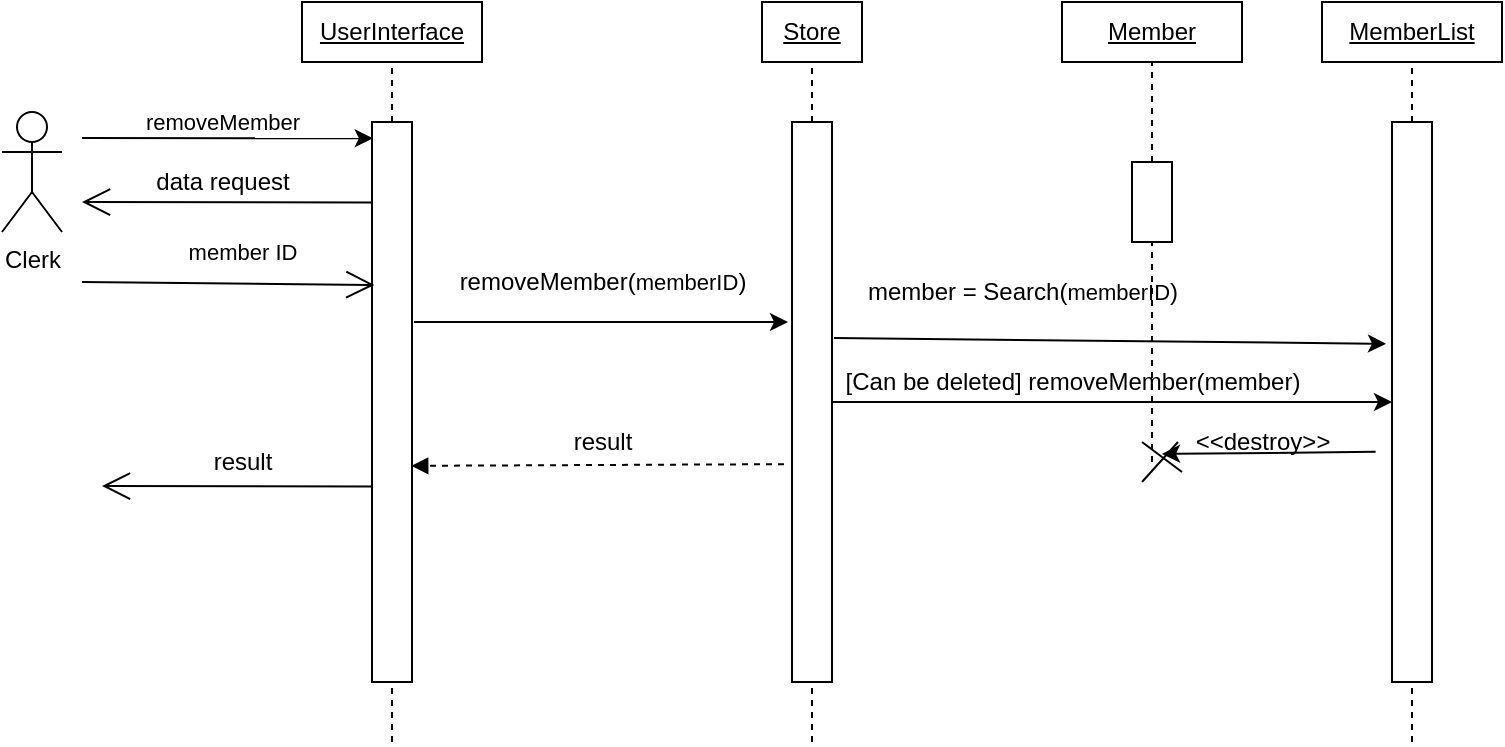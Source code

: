 <mxfile version="14.5.1" type="device" pages="6"><diagram name="Copy of Page-3" id="aA_DCvXNsXgBHZ-bhYI3"><mxGraphModel dx="1264" dy="592" grid="1" gridSize="10" guides="1" tooltips="1" connect="1" arrows="1" fold="1" page="1" pageScale="1" pageWidth="850" pageHeight="1100" math="0" shadow="0"><root><mxCell id="ix4frN84CRzHFxNwd3mQ-0"/><mxCell id="ix4frN84CRzHFxNwd3mQ-1" parent="ix4frN84CRzHFxNwd3mQ-0"/><mxCell id="ix4frN84CRzHFxNwd3mQ-2" value="&lt;u&gt;UserInterface&lt;/u&gt;" style="rounded=0;whiteSpace=wrap;html=1;" parent="ix4frN84CRzHFxNwd3mQ-1" vertex="1"><mxGeometry x="260" y="160" width="90" height="30" as="geometry"/></mxCell><mxCell id="ix4frN84CRzHFxNwd3mQ-3" value="&lt;u&gt;Store&lt;/u&gt;" style="rounded=0;whiteSpace=wrap;html=1;" parent="ix4frN84CRzHFxNwd3mQ-1" vertex="1"><mxGeometry x="490" y="160" width="50" height="30" as="geometry"/></mxCell><mxCell id="ix4frN84CRzHFxNwd3mQ-4" value="&lt;u&gt;MemberList&lt;/u&gt;" style="rounded=0;whiteSpace=wrap;html=1;" parent="ix4frN84CRzHFxNwd3mQ-1" vertex="1"><mxGeometry x="770" y="160" width="90" height="30" as="geometry"/></mxCell><mxCell id="ix4frN84CRzHFxNwd3mQ-6" value="" style="rounded=0;whiteSpace=wrap;html=1;" parent="ix4frN84CRzHFxNwd3mQ-1" vertex="1"><mxGeometry x="295" y="220" width="20" height="280" as="geometry"/></mxCell><mxCell id="ix4frN84CRzHFxNwd3mQ-7" value="" style="endArrow=none;dashed=1;html=1;entryX=0.5;entryY=1;entryDx=0;entryDy=0;exitX=0.5;exitY=0;exitDx=0;exitDy=0;" parent="ix4frN84CRzHFxNwd3mQ-1" source="ix4frN84CRzHFxNwd3mQ-6" target="ix4frN84CRzHFxNwd3mQ-2" edge="1"><mxGeometry width="50" height="50" relative="1" as="geometry"><mxPoint x="340" y="420" as="sourcePoint"/><mxPoint x="390" y="370" as="targetPoint"/></mxGeometry></mxCell><mxCell id="ix4frN84CRzHFxNwd3mQ-8" value="" style="endArrow=none;dashed=1;html=1;entryX=0.5;entryY=1;entryDx=0;entryDy=0;" parent="ix4frN84CRzHFxNwd3mQ-1" target="ix4frN84CRzHFxNwd3mQ-6" edge="1"><mxGeometry width="50" height="50" relative="1" as="geometry"><mxPoint x="305" y="530" as="sourcePoint"/><mxPoint x="390" y="370" as="targetPoint"/></mxGeometry></mxCell><mxCell id="ix4frN84CRzHFxNwd3mQ-9" value="Clerk" style="shape=umlActor;verticalLabelPosition=bottom;verticalAlign=top;html=1;outlineConnect=0;" parent="ix4frN84CRzHFxNwd3mQ-1" vertex="1"><mxGeometry x="110" y="215" width="30" height="60" as="geometry"/></mxCell><mxCell id="ix4frN84CRzHFxNwd3mQ-10" value="&lt;span style=&quot;font-size: 11px ; background-color: rgb(255 , 255 , 255)&quot;&gt;member ID&lt;/span&gt;" style="text;html=1;align=center;verticalAlign=middle;resizable=0;points=[];autosize=1;" parent="ix4frN84CRzHFxNwd3mQ-1" vertex="1"><mxGeometry x="195" y="275" width="70" height="20" as="geometry"/></mxCell><mxCell id="ix4frN84CRzHFxNwd3mQ-11" value="" style="endArrow=open;endFill=1;endSize=12;html=1;entryX=0.06;entryY=0.291;entryDx=0;entryDy=0;entryPerimeter=0;" parent="ix4frN84CRzHFxNwd3mQ-1" target="ix4frN84CRzHFxNwd3mQ-6" edge="1"><mxGeometry width="160" relative="1" as="geometry"><mxPoint x="150" y="300" as="sourcePoint"/><mxPoint x="230" y="270" as="targetPoint"/></mxGeometry></mxCell><mxCell id="ix4frN84CRzHFxNwd3mQ-12" value="" style="rounded=0;whiteSpace=wrap;html=1;" parent="ix4frN84CRzHFxNwd3mQ-1" vertex="1"><mxGeometry x="505" y="220" width="20" height="280" as="geometry"/></mxCell><mxCell id="ix4frN84CRzHFxNwd3mQ-13" value="" style="endArrow=none;dashed=1;html=1;entryX=0.5;entryY=1;entryDx=0;entryDy=0;exitX=0.5;exitY=0;exitDx=0;exitDy=0;" parent="ix4frN84CRzHFxNwd3mQ-1" source="ix4frN84CRzHFxNwd3mQ-12" edge="1"><mxGeometry width="50" height="50" relative="1" as="geometry"><mxPoint x="550" y="420" as="sourcePoint"/><mxPoint x="515" y="190" as="targetPoint"/></mxGeometry></mxCell><mxCell id="ix4frN84CRzHFxNwd3mQ-14" value="" style="endArrow=none;dashed=1;html=1;entryX=0.5;entryY=1;entryDx=0;entryDy=0;" parent="ix4frN84CRzHFxNwd3mQ-1" target="ix4frN84CRzHFxNwd3mQ-12" edge="1"><mxGeometry width="50" height="50" relative="1" as="geometry"><mxPoint x="515" y="530" as="sourcePoint"/><mxPoint x="600" y="370" as="targetPoint"/></mxGeometry></mxCell><mxCell id="ix4frN84CRzHFxNwd3mQ-15" value="" style="endArrow=classic;html=1;" parent="ix4frN84CRzHFxNwd3mQ-1" edge="1"><mxGeometry width="50" height="50" relative="1" as="geometry"><mxPoint x="316" y="320" as="sourcePoint"/><mxPoint x="503" y="320" as="targetPoint"/></mxGeometry></mxCell><mxCell id="ix4frN84CRzHFxNwd3mQ-16" value="removeMember(&lt;span style=&quot;font-size: 11px ; background-color: rgb(255 , 255 , 255)&quot;&gt;memberID&lt;/span&gt;)" style="text;html=1;align=center;verticalAlign=middle;resizable=0;points=[];autosize=1;" parent="ix4frN84CRzHFxNwd3mQ-1" vertex="1"><mxGeometry x="330" y="290" width="160" height="20" as="geometry"/></mxCell><mxCell id="ix4frN84CRzHFxNwd3mQ-17" value="" style="rounded=0;whiteSpace=wrap;html=1;" parent="ix4frN84CRzHFxNwd3mQ-1" vertex="1"><mxGeometry x="805" y="220" width="20" height="280" as="geometry"/></mxCell><mxCell id="ix4frN84CRzHFxNwd3mQ-18" value="" style="endArrow=none;dashed=1;html=1;entryX=0.5;entryY=1;entryDx=0;entryDy=0;exitX=0.5;exitY=0;exitDx=0;exitDy=0;" parent="ix4frN84CRzHFxNwd3mQ-1" source="ix4frN84CRzHFxNwd3mQ-17" edge="1"><mxGeometry width="50" height="50" relative="1" as="geometry"><mxPoint x="850" y="420" as="sourcePoint"/><mxPoint x="815" y="190" as="targetPoint"/></mxGeometry></mxCell><mxCell id="ix4frN84CRzHFxNwd3mQ-19" value="" style="endArrow=none;dashed=1;html=1;entryX=0.5;entryY=1;entryDx=0;entryDy=0;" parent="ix4frN84CRzHFxNwd3mQ-1" target="ix4frN84CRzHFxNwd3mQ-17" edge="1"><mxGeometry width="50" height="50" relative="1" as="geometry"><mxPoint x="815" y="530" as="sourcePoint"/><mxPoint x="900" y="370" as="targetPoint"/></mxGeometry></mxCell><mxCell id="ix4frN84CRzHFxNwd3mQ-23" value="" style="endArrow=classic;html=1;entryX=-0.15;entryY=0.396;entryDx=0;entryDy=0;entryPerimeter=0;" parent="ix4frN84CRzHFxNwd3mQ-1" target="ix4frN84CRzHFxNwd3mQ-17" edge="1"><mxGeometry width="50" height="50" relative="1" as="geometry"><mxPoint x="526" y="328" as="sourcePoint"/><mxPoint x="720" y="328" as="targetPoint"/><Array as="points"/></mxGeometry></mxCell><mxCell id="ix4frN84CRzHFxNwd3mQ-24" value="member = Search(&lt;span style=&quot;font-size: 11px ; background-color: rgb(255 , 255 , 255)&quot;&gt;memberID&lt;/span&gt;)" style="text;html=1;align=center;verticalAlign=middle;resizable=0;points=[];autosize=1;" parent="ix4frN84CRzHFxNwd3mQ-1" vertex="1"><mxGeometry x="535" y="295" width="170" height="20" as="geometry"/></mxCell><mxCell id="ix4frN84CRzHFxNwd3mQ-26" value="[Can be deleted] removeMember(member)" style="text;html=1;align=center;verticalAlign=middle;resizable=0;points=[];autosize=1;" parent="ix4frN84CRzHFxNwd3mQ-1" vertex="1"><mxGeometry x="525" y="340" width="240" height="20" as="geometry"/></mxCell><mxCell id="ix4frN84CRzHFxNwd3mQ-29" value="" style="html=1;verticalAlign=bottom;labelBackgroundColor=none;endArrow=block;endFill=1;dashed=1;exitX=-0.2;exitY=0.611;exitDx=0;exitDy=0;exitPerimeter=0;entryX=0.98;entryY=0.614;entryDx=0;entryDy=0;entryPerimeter=0;" parent="ix4frN84CRzHFxNwd3mQ-1" source="ix4frN84CRzHFxNwd3mQ-12" target="ix4frN84CRzHFxNwd3mQ-6" edge="1"><mxGeometry width="160" relative="1" as="geometry"><mxPoint x="310" y="330" as="sourcePoint"/><mxPoint x="470" y="330" as="targetPoint"/></mxGeometry></mxCell><mxCell id="ix4frN84CRzHFxNwd3mQ-30" value="result" style="text;html=1;align=center;verticalAlign=middle;resizable=0;points=[];autosize=1;" parent="ix4frN84CRzHFxNwd3mQ-1" vertex="1"><mxGeometry x="385" y="370" width="50" height="20" as="geometry"/></mxCell><mxCell id="ix4frN84CRzHFxNwd3mQ-31" value="" style="endArrow=open;endFill=1;endSize=12;html=1;exitX=-0.02;exitY=0.651;exitDx=0;exitDy=0;exitPerimeter=0;" parent="ix4frN84CRzHFxNwd3mQ-1" source="ix4frN84CRzHFxNwd3mQ-6" edge="1"><mxGeometry width="160" relative="1" as="geometry"><mxPoint x="160" y="310" as="sourcePoint"/><mxPoint x="160" y="402" as="targetPoint"/></mxGeometry></mxCell><mxCell id="ix4frN84CRzHFxNwd3mQ-32" value="result" style="text;html=1;align=center;verticalAlign=middle;resizable=0;points=[];autosize=1;" parent="ix4frN84CRzHFxNwd3mQ-1" vertex="1"><mxGeometry x="205" y="380" width="50" height="20" as="geometry"/></mxCell><mxCell id="ix4frN84CRzHFxNwd3mQ-33" value="" style="endArrow=open;endFill=1;endSize=12;html=1;exitX=-0.02;exitY=0.651;exitDx=0;exitDy=0;exitPerimeter=0;" parent="ix4frN84CRzHFxNwd3mQ-1" edge="1"><mxGeometry width="160" relative="1" as="geometry"><mxPoint x="295" y="260.28" as="sourcePoint"/><mxPoint x="150" y="260" as="targetPoint"/></mxGeometry></mxCell><mxCell id="ix4frN84CRzHFxNwd3mQ-34" value="data request" style="text;html=1;align=center;verticalAlign=middle;resizable=0;points=[];autosize=1;" parent="ix4frN84CRzHFxNwd3mQ-1" vertex="1"><mxGeometry x="180" y="240" width="80" height="20" as="geometry"/></mxCell><mxCell id="ix4frN84CRzHFxNwd3mQ-35" value="" style="endArrow=classic;html=1;entryX=0.02;entryY=0.029;entryDx=0;entryDy=0;entryPerimeter=0;" parent="ix4frN84CRzHFxNwd3mQ-1" target="ix4frN84CRzHFxNwd3mQ-6" edge="1"><mxGeometry width="50" height="50" relative="1" as="geometry"><mxPoint x="150" y="228" as="sourcePoint"/><mxPoint x="350" y="310" as="targetPoint"/></mxGeometry></mxCell><mxCell id="ix4frN84CRzHFxNwd3mQ-36" value="&lt;span style=&quot;font-size: 11px ; background-color: rgb(255 , 255 , 255)&quot;&gt;removeMember&lt;/span&gt;" style="text;html=1;align=center;verticalAlign=middle;resizable=0;points=[];autosize=1;" parent="ix4frN84CRzHFxNwd3mQ-1" vertex="1"><mxGeometry x="175" y="210" width="90" height="20" as="geometry"/></mxCell><mxCell id="w4pXNEsmcCfb1K1mXALp-0" value="" style="endArrow=classic;html=1;exitX=1;exitY=0.5;exitDx=0;exitDy=0;entryX=0;entryY=0.5;entryDx=0;entryDy=0;" parent="ix4frN84CRzHFxNwd3mQ-1" source="ix4frN84CRzHFxNwd3mQ-12" target="ix4frN84CRzHFxNwd3mQ-17" edge="1"><mxGeometry width="50" height="50" relative="1" as="geometry"><mxPoint x="800" y="410" as="sourcePoint"/><mxPoint x="790" y="350" as="targetPoint"/></mxGeometry></mxCell><mxCell id="Yy5fP21WdTCei6a4pK7Q-0" value="" style="endArrow=classic;html=1;exitX=-0.41;exitY=0.589;exitDx=0;exitDy=0;exitPerimeter=0;" parent="ix4frN84CRzHFxNwd3mQ-1" source="ix4frN84CRzHFxNwd3mQ-17" edge="1"><mxGeometry width="50" height="50" relative="1" as="geometry"><mxPoint x="500" y="310" as="sourcePoint"/><mxPoint x="690" y="386" as="targetPoint"/></mxGeometry></mxCell><mxCell id="Yy5fP21WdTCei6a4pK7Q-2" value="&amp;lt;&amp;lt;destroy&amp;gt;&amp;gt;" style="text;html=1;align=center;verticalAlign=middle;resizable=0;points=[];autosize=1;" parent="ix4frN84CRzHFxNwd3mQ-1" vertex="1"><mxGeometry x="700" y="370" width="80" height="20" as="geometry"/></mxCell><mxCell id="svJ76Hn2b2GYFUvcuxtu-0" value="" style="endArrow=none;html=1;" parent="ix4frN84CRzHFxNwd3mQ-1" edge="1"><mxGeometry width="50" height="50" relative="1" as="geometry"><mxPoint x="680" y="380" as="sourcePoint"/><mxPoint x="700" y="395" as="targetPoint"/></mxGeometry></mxCell><mxCell id="svJ76Hn2b2GYFUvcuxtu-1" value="" style="endArrow=none;html=1;" parent="ix4frN84CRzHFxNwd3mQ-1" edge="1"><mxGeometry width="50" height="50" relative="1" as="geometry"><mxPoint x="698" y="380" as="sourcePoint"/><mxPoint x="680" y="400" as="targetPoint"/></mxGeometry></mxCell><mxCell id="MWTbk6iDQ6qSGi11Ec3u-0" value="&lt;u&gt;Member&lt;/u&gt;" style="rounded=0;whiteSpace=wrap;html=1;" parent="ix4frN84CRzHFxNwd3mQ-1" vertex="1"><mxGeometry x="640" y="160" width="90" height="30" as="geometry"/></mxCell><mxCell id="MWTbk6iDQ6qSGi11Ec3u-1" value="" style="rounded=0;whiteSpace=wrap;html=1;" parent="ix4frN84CRzHFxNwd3mQ-1" vertex="1"><mxGeometry x="675" y="240" width="20" height="40" as="geometry"/></mxCell><mxCell id="MWTbk6iDQ6qSGi11Ec3u-2" value="" style="endArrow=none;dashed=1;html=1;entryX=0.5;entryY=1;entryDx=0;entryDy=0;exitX=0.5;exitY=0;exitDx=0;exitDy=0;" parent="ix4frN84CRzHFxNwd3mQ-1" source="MWTbk6iDQ6qSGi11Ec3u-1" target="MWTbk6iDQ6qSGi11Ec3u-0" edge="1"><mxGeometry width="50" height="50" relative="1" as="geometry"><mxPoint x="720" y="280" as="sourcePoint"/><mxPoint x="685" y="50" as="targetPoint"/></mxGeometry></mxCell><mxCell id="MWTbk6iDQ6qSGi11Ec3u-3" value="" style="endArrow=none;dashed=1;html=1;entryX=0.5;entryY=1;entryDx=0;entryDy=0;" parent="ix4frN84CRzHFxNwd3mQ-1" target="MWTbk6iDQ6qSGi11Ec3u-1" edge="1"><mxGeometry width="50" height="50" relative="1" as="geometry"><mxPoint x="685" y="390" as="sourcePoint"/><mxPoint x="770" y="230" as="targetPoint"/></mxGeometry></mxCell></root></mxGraphModel></diagram><diagram id="LkOHQf-qfrW9J13c2Mia" name="Page-2"><mxGraphModel dx="1038" dy="547" grid="1" gridSize="10" guides="1" tooltips="1" connect="1" arrows="1" fold="1" page="1" pageScale="1" pageWidth="850" pageHeight="1100" math="0" shadow="0"><root><mxCell id="FyRftA_I0BhHYLeRCVJE-0"/><mxCell id="FyRftA_I0BhHYLeRCVJE-1" parent="FyRftA_I0BhHYLeRCVJE-0"/><mxCell id="FyRftA_I0BhHYLeRCVJE-2" value="&lt;u&gt;UserInterface&lt;/u&gt;" style="rounded=0;whiteSpace=wrap;html=1;" vertex="1" parent="FyRftA_I0BhHYLeRCVJE-1"><mxGeometry x="270" y="220" width="90" height="30" as="geometry"/></mxCell><mxCell id="FyRftA_I0BhHYLeRCVJE-3" value="&lt;u&gt;Store&lt;/u&gt;" style="rounded=0;whiteSpace=wrap;html=1;" vertex="1" parent="FyRftA_I0BhHYLeRCVJE-1"><mxGeometry x="500" y="220" width="50" height="30" as="geometry"/></mxCell><mxCell id="FyRftA_I0BhHYLeRCVJE-4" value="&lt;u&gt;PendingOrders&lt;/u&gt;" style="rounded=0;whiteSpace=wrap;html=1;" vertex="1" parent="FyRftA_I0BhHYLeRCVJE-1"><mxGeometry x="840" y="220" width="90" height="30" as="geometry"/></mxCell><mxCell id="FyRftA_I0BhHYLeRCVJE-5" value="" style="rounded=0;whiteSpace=wrap;html=1;" vertex="1" parent="FyRftA_I0BhHYLeRCVJE-1"><mxGeometry x="305" y="280" width="20" height="280" as="geometry"/></mxCell><mxCell id="FyRftA_I0BhHYLeRCVJE-6" value="" style="endArrow=none;dashed=1;html=1;entryX=0.5;entryY=1;entryDx=0;entryDy=0;exitX=0.5;exitY=0;exitDx=0;exitDy=0;" edge="1" parent="FyRftA_I0BhHYLeRCVJE-1" source="FyRftA_I0BhHYLeRCVJE-5" target="FyRftA_I0BhHYLeRCVJE-2"><mxGeometry width="50" height="50" relative="1" as="geometry"><mxPoint x="350" y="480" as="sourcePoint"/><mxPoint x="400" y="430" as="targetPoint"/></mxGeometry></mxCell><mxCell id="FyRftA_I0BhHYLeRCVJE-7" value="" style="endArrow=none;dashed=1;html=1;entryX=0.5;entryY=1;entryDx=0;entryDy=0;" edge="1" parent="FyRftA_I0BhHYLeRCVJE-1" target="FyRftA_I0BhHYLeRCVJE-5"><mxGeometry width="50" height="50" relative="1" as="geometry"><mxPoint x="315" y="590" as="sourcePoint"/><mxPoint x="400" y="430" as="targetPoint"/></mxGeometry></mxCell><mxCell id="FyRftA_I0BhHYLeRCVJE-8" value="Clerk" style="shape=umlActor;verticalLabelPosition=bottom;verticalAlign=top;html=1;outlineConnect=0;" vertex="1" parent="FyRftA_I0BhHYLeRCVJE-1"><mxGeometry x="130" y="360" width="30" height="60" as="geometry"/></mxCell><mxCell id="FyRftA_I0BhHYLeRCVJE-9" value="&lt;span style=&quot;font-size: 11px ; background-color: rgb(255 , 255 , 255)&quot;&gt;orderID&lt;/span&gt;" style="text;html=1;align=center;verticalAlign=middle;resizable=0;points=[];autosize=1;" vertex="1" parent="FyRftA_I0BhHYLeRCVJE-1"><mxGeometry x="198.8" y="330" width="50" height="20" as="geometry"/></mxCell><mxCell id="FyRftA_I0BhHYLeRCVJE-10" value="" style="endArrow=open;endFill=1;endSize=12;html=1;entryX=0.06;entryY=0.291;entryDx=0;entryDy=0;entryPerimeter=0;" edge="1" parent="FyRftA_I0BhHYLeRCVJE-1"><mxGeometry width="160" relative="1" as="geometry"><mxPoint x="158.8" y="345" as="sourcePoint"/><mxPoint x="305.0" y="346.48" as="targetPoint"/></mxGeometry></mxCell><mxCell id="FyRftA_I0BhHYLeRCVJE-11" value="" style="rounded=0;whiteSpace=wrap;html=1;" vertex="1" parent="FyRftA_I0BhHYLeRCVJE-1"><mxGeometry x="515" y="280" width="20" height="280" as="geometry"/></mxCell><mxCell id="FyRftA_I0BhHYLeRCVJE-12" value="" style="endArrow=none;dashed=1;html=1;entryX=0.5;entryY=1;entryDx=0;entryDy=0;exitX=0.5;exitY=0;exitDx=0;exitDy=0;" edge="1" parent="FyRftA_I0BhHYLeRCVJE-1" source="FyRftA_I0BhHYLeRCVJE-11"><mxGeometry width="50" height="50" relative="1" as="geometry"><mxPoint x="560" y="480" as="sourcePoint"/><mxPoint x="525" y="250" as="targetPoint"/></mxGeometry></mxCell><mxCell id="FyRftA_I0BhHYLeRCVJE-13" value="" style="endArrow=none;dashed=1;html=1;entryX=0.5;entryY=1;entryDx=0;entryDy=0;" edge="1" parent="FyRftA_I0BhHYLeRCVJE-1" target="FyRftA_I0BhHYLeRCVJE-11"><mxGeometry width="50" height="50" relative="1" as="geometry"><mxPoint x="525" y="590" as="sourcePoint"/><mxPoint x="610" y="430" as="targetPoint"/></mxGeometry></mxCell><mxCell id="FyRftA_I0BhHYLeRCVJE-14" value="" style="endArrow=classic;html=1;" edge="1" parent="FyRftA_I0BhHYLeRCVJE-1"><mxGeometry width="50" height="50" relative="1" as="geometry"><mxPoint x="325" y="360" as="sourcePoint"/><mxPoint x="512" y="360" as="targetPoint"/></mxGeometry></mxCell><mxCell id="FyRftA_I0BhHYLeRCVJE-15" value="searchPendingOrder(orderID)&lt;span style=&quot;font-size: 11px ; background-color: rgb(255 , 255 , 255)&quot;&gt;&lt;br&gt;&lt;/span&gt;" style="text;html=1;align=center;verticalAlign=middle;resizable=0;points=[];autosize=1;" vertex="1" parent="FyRftA_I0BhHYLeRCVJE-1"><mxGeometry x="334" y="335" width="170" height="20" as="geometry"/></mxCell><mxCell id="FyRftA_I0BhHYLeRCVJE-16" value="" style="rounded=0;whiteSpace=wrap;html=1;" vertex="1" parent="FyRftA_I0BhHYLeRCVJE-1"><mxGeometry x="875" y="280" width="20" height="280" as="geometry"/></mxCell><mxCell id="FyRftA_I0BhHYLeRCVJE-17" value="" style="endArrow=none;dashed=1;html=1;entryX=0.5;entryY=1;entryDx=0;entryDy=0;exitX=0.5;exitY=0;exitDx=0;exitDy=0;" edge="1" parent="FyRftA_I0BhHYLeRCVJE-1" source="FyRftA_I0BhHYLeRCVJE-16"><mxGeometry width="50" height="50" relative="1" as="geometry"><mxPoint x="920" y="480" as="sourcePoint"/><mxPoint x="885" y="250" as="targetPoint"/></mxGeometry></mxCell><mxCell id="FyRftA_I0BhHYLeRCVJE-18" value="" style="endArrow=none;dashed=1;html=1;entryX=0.5;entryY=1;entryDx=0;entryDy=0;" edge="1" parent="FyRftA_I0BhHYLeRCVJE-1" target="FyRftA_I0BhHYLeRCVJE-16"><mxGeometry width="50" height="50" relative="1" as="geometry"><mxPoint x="885" y="590" as="sourcePoint"/><mxPoint x="970" y="430" as="targetPoint"/></mxGeometry></mxCell><mxCell id="FyRftA_I0BhHYLeRCVJE-19" value="" style="html=1;verticalAlign=bottom;labelBackgroundColor=none;endArrow=block;endFill=1;dashed=1;exitX=-0.2;exitY=0.611;exitDx=0;exitDy=0;exitPerimeter=0;entryX=0.98;entryY=0.614;entryDx=0;entryDy=0;entryPerimeter=0;" edge="1" parent="FyRftA_I0BhHYLeRCVJE-1"><mxGeometry width="160" relative="1" as="geometry"><mxPoint x="515" y="471.08" as="sourcePoint"/><mxPoint x="328.6" y="471.92" as="targetPoint"/></mxGeometry></mxCell><mxCell id="FyRftA_I0BhHYLeRCVJE-20" value="result" style="text;html=1;align=center;verticalAlign=middle;resizable=0;points=[];autosize=1;" vertex="1" parent="FyRftA_I0BhHYLeRCVJE-1"><mxGeometry x="399" y="450" width="50" height="20" as="geometry"/></mxCell><mxCell id="FyRftA_I0BhHYLeRCVJE-21" value="" style="endArrow=open;endFill=1;endSize=12;html=1;exitX=-0.02;exitY=0.651;exitDx=0;exitDy=0;exitPerimeter=0;" edge="1" parent="FyRftA_I0BhHYLeRCVJE-1"><mxGeometry width="160" relative="1" as="geometry"><mxPoint x="308.6" y="482.28" as="sourcePoint"/><mxPoint x="174" y="482" as="targetPoint"/></mxGeometry></mxCell><mxCell id="FyRftA_I0BhHYLeRCVJE-22" value="result" style="text;html=1;align=center;verticalAlign=middle;resizable=0;points=[];autosize=1;" vertex="1" parent="FyRftA_I0BhHYLeRCVJE-1"><mxGeometry x="219" y="460" width="50" height="20" as="geometry"/></mxCell><mxCell id="FyRftA_I0BhHYLeRCVJE-23" value="" style="endArrow=open;endFill=1;endSize=12;html=1;exitX=-0.02;exitY=0.651;exitDx=0;exitDy=0;exitPerimeter=0;" edge="1" parent="FyRftA_I0BhHYLeRCVJE-1"><mxGeometry width="160" relative="1" as="geometry"><mxPoint x="305" y="320.28" as="sourcePoint"/><mxPoint x="160" y="320" as="targetPoint"/></mxGeometry></mxCell><mxCell id="FyRftA_I0BhHYLeRCVJE-24" value="data request" style="text;html=1;align=center;verticalAlign=middle;resizable=0;points=[];autosize=1;" vertex="1" parent="FyRftA_I0BhHYLeRCVJE-1"><mxGeometry x="190" y="300" width="80" height="20" as="geometry"/></mxCell><mxCell id="FyRftA_I0BhHYLeRCVJE-25" value="" style="endArrow=classic;html=1;entryX=0.02;entryY=0.029;entryDx=0;entryDy=0;entryPerimeter=0;" edge="1" parent="FyRftA_I0BhHYLeRCVJE-1" target="FyRftA_I0BhHYLeRCVJE-5"><mxGeometry width="50" height="50" relative="1" as="geometry"><mxPoint x="160" y="288" as="sourcePoint"/><mxPoint x="360" y="370" as="targetPoint"/></mxGeometry></mxCell><mxCell id="FyRftA_I0BhHYLeRCVJE-26" value="&lt;span style=&quot;font-size: 11px ; background-color: rgb(255 , 255 , 255)&quot;&gt;Process Shipment&lt;/span&gt;" style="text;html=1;align=center;verticalAlign=middle;resizable=0;points=[];autosize=1;" vertex="1" parent="FyRftA_I0BhHYLeRCVJE-1"><mxGeometry x="175" y="270" width="110" height="20" as="geometry"/></mxCell><mxCell id="FyRftA_I0BhHYLeRCVJE-27" value="" style="html=1;verticalAlign=bottom;labelBackgroundColor=none;endArrow=block;endFill=1;dashed=1;exitX=-0.2;exitY=0.611;exitDx=0;exitDy=0;exitPerimeter=0;entryX=0.98;entryY=0.614;entryDx=0;entryDy=0;entryPerimeter=0;" edge="1" parent="FyRftA_I0BhHYLeRCVJE-1"><mxGeometry width="160" relative="1" as="geometry"><mxPoint x="511.4" y="381.08" as="sourcePoint"/><mxPoint x="325" y="381.92" as="targetPoint"/></mxGeometry></mxCell><mxCell id="FyRftA_I0BhHYLeRCVJE-28" value="true/false" style="text;html=1;align=center;verticalAlign=middle;resizable=0;points=[];autosize=1;" vertex="1" parent="FyRftA_I0BhHYLeRCVJE-1"><mxGeometry x="385.4" y="360" width="70" height="20" as="geometry"/></mxCell><mxCell id="FyRftA_I0BhHYLeRCVJE-29" value="" style="endArrow=classic;html=1;exitX=0.96;exitY=0.574;exitDx=0;exitDy=0;exitPerimeter=0;entryX=-0.04;entryY=0.316;entryDx=0;entryDy=0;entryPerimeter=0;" edge="1" parent="FyRftA_I0BhHYLeRCVJE-1"><mxGeometry width="50" height="50" relative="1" as="geometry"><mxPoint x="535" y="370.72" as="sourcePoint"/><mxPoint x="874.2" y="368.48" as="targetPoint"/></mxGeometry></mxCell><mxCell id="FyRftA_I0BhHYLeRCVJE-30" value="order = deleteOrder(orderID)" style="text;html=1;align=center;verticalAlign=middle;resizable=0;points=[];autosize=1;" vertex="1" parent="FyRftA_I0BhHYLeRCVJE-1"><mxGeometry x="584.8" y="350" width="170" height="20" as="geometry"/></mxCell><mxCell id="FyRftA_I0BhHYLeRCVJE-31" value="" style="html=1;verticalAlign=bottom;labelBackgroundColor=none;endArrow=block;endFill=1;dashed=1;entryX=0.75;entryY=0.575;entryDx=0;entryDy=0;entryPerimeter=0;exitX=0;exitY=0.5;exitDx=0;exitDy=0;" edge="1" parent="FyRftA_I0BhHYLeRCVJE-1" source="FyRftA_I0BhHYLeRCVJE-52"><mxGeometry width="160" relative="1" as="geometry"><mxPoint x="770" y="401" as="sourcePoint"/><mxPoint x="535" y="400.5" as="targetPoint"/></mxGeometry></mxCell><mxCell id="FyRftA_I0BhHYLeRCVJE-32" value="product" style="text;html=1;align=center;verticalAlign=middle;resizable=0;points=[];autosize=1;" vertex="1" parent="FyRftA_I0BhHYLeRCVJE-1"><mxGeometry x="575" y="379.5" width="60" height="20" as="geometry"/></mxCell><mxCell id="FyRftA_I0BhHYLeRCVJE-33" value="&lt;u&gt;Product&lt;/u&gt;" style="rounded=0;whiteSpace=wrap;html=1;" vertex="1" parent="FyRftA_I0BhHYLeRCVJE-1"><mxGeometry x="700" y="305" width="70" height="25" as="geometry"/></mxCell><mxCell id="FyRftA_I0BhHYLeRCVJE-34" value="" style="rounded=0;whiteSpace=wrap;html=1;" vertex="1" parent="FyRftA_I0BhHYLeRCVJE-1"><mxGeometry x="725" y="460" width="20" height="35" as="geometry"/></mxCell><mxCell id="FyRftA_I0BhHYLeRCVJE-35" value="" style="endArrow=none;dashed=1;html=1;entryX=0.5;entryY=1;entryDx=0;entryDy=0;exitX=0.5;exitY=0;exitDx=0;exitDy=0;" edge="1" parent="FyRftA_I0BhHYLeRCVJE-1" source="FyRftA_I0BhHYLeRCVJE-34" target="FyRftA_I0BhHYLeRCVJE-33"><mxGeometry width="50" height="50" relative="1" as="geometry"><mxPoint x="640" y="480" as="sourcePoint"/><mxPoint x="605" y="250" as="targetPoint"/></mxGeometry></mxCell><mxCell id="FyRftA_I0BhHYLeRCVJE-36" value="" style="endArrow=none;dashed=1;html=1;entryX=0.5;entryY=1;entryDx=0;entryDy=0;" edge="1" parent="FyRftA_I0BhHYLeRCVJE-1" target="FyRftA_I0BhHYLeRCVJE-34"><mxGeometry width="50" height="50" relative="1" as="geometry"><mxPoint x="735" y="590" as="sourcePoint"/><mxPoint x="690" y="430" as="targetPoint"/></mxGeometry></mxCell><mxCell id="FyRftA_I0BhHYLeRCVJE-37" value="" style="endArrow=classic;html=1;exitX=0.96;exitY=0.574;exitDx=0;exitDy=0;exitPerimeter=0;entryX=0;entryY=0;entryDx=0;entryDy=0;" edge="1" parent="FyRftA_I0BhHYLeRCVJE-1" target="FyRftA_I0BhHYLeRCVJE-34"><mxGeometry width="50" height="50" relative="1" as="geometry"><mxPoint x="535" y="460.72" as="sourcePoint"/><mxPoint x="677" y="461" as="targetPoint"/></mxGeometry></mxCell><mxCell id="FyRftA_I0BhHYLeRCVJE-38" value="addQuantity(quantity)" style="text;html=1;align=center;verticalAlign=middle;resizable=0;points=[];autosize=1;" vertex="1" parent="FyRftA_I0BhHYLeRCVJE-1"><mxGeometry x="540" y="440" width="130" height="20" as="geometry"/></mxCell><mxCell id="FyRftA_I0BhHYLeRCVJE-39" value="" style="endArrow=open;endFill=1;endSize=12;html=1;exitX=-0.02;exitY=0.651;exitDx=0;exitDy=0;exitPerimeter=0;" edge="1" parent="FyRftA_I0BhHYLeRCVJE-1"><mxGeometry width="160" relative="1" as="geometry"><mxPoint x="305" y="502.28" as="sourcePoint"/><mxPoint x="170.4" y="502" as="targetPoint"/></mxGeometry></mxCell><mxCell id="FyRftA_I0BhHYLeRCVJE-40" value="Another Order?" style="text;html=1;align=center;verticalAlign=middle;resizable=0;points=[];autosize=1;" vertex="1" parent="FyRftA_I0BhHYLeRCVJE-1"><mxGeometry x="190" y="480" width="100" height="20" as="geometry"/></mxCell><mxCell id="FyRftA_I0BhHYLeRCVJE-41" value="" style="endArrow=open;endFill=1;endSize=12;html=1;entryX=-0.06;entryY=0.867;entryDx=0;entryDy=0;entryPerimeter=0;" edge="1" parent="FyRftA_I0BhHYLeRCVJE-1" target="FyRftA_I0BhHYLeRCVJE-5"><mxGeometry width="160" relative="1" as="geometry"><mxPoint x="180" y="522" as="sourcePoint"/><mxPoint x="280" y="550" as="targetPoint"/></mxGeometry></mxCell><mxCell id="FyRftA_I0BhHYLeRCVJE-42" value="Yes/No" style="text;html=1;align=center;verticalAlign=middle;resizable=0;points=[];autosize=1;" vertex="1" parent="FyRftA_I0BhHYLeRCVJE-1"><mxGeometry x="215" y="500" width="50" height="20" as="geometry"/></mxCell><mxCell id="FyRftA_I0BhHYLeRCVJE-43" value="" style="endArrow=none;html=1;" edge="1" parent="FyRftA_I0BhHYLeRCVJE-1"><mxGeometry width="50" height="50" relative="1" as="geometry"><mxPoint x="120" y="540" as="sourcePoint"/><mxPoint x="120" y="300" as="targetPoint"/></mxGeometry></mxCell><mxCell id="FyRftA_I0BhHYLeRCVJE-44" value="" style="endArrow=none;html=1;entryX=-0.02;entryY=0.07;entryDx=0;entryDy=0;entryPerimeter=0;" edge="1" parent="FyRftA_I0BhHYLeRCVJE-1" target="FyRftA_I0BhHYLeRCVJE-5"><mxGeometry width="50" height="50" relative="1" as="geometry"><mxPoint x="120" y="300" as="sourcePoint"/><mxPoint x="290" y="300" as="targetPoint"/></mxGeometry></mxCell><mxCell id="FyRftA_I0BhHYLeRCVJE-45" value="" style="endArrow=none;html=1;entryX=0.02;entryY=0.93;entryDx=0;entryDy=0;entryPerimeter=0;" edge="1" parent="FyRftA_I0BhHYLeRCVJE-1" target="FyRftA_I0BhHYLeRCVJE-5"><mxGeometry width="50" height="50" relative="1" as="geometry"><mxPoint x="120" y="540" as="sourcePoint"/><mxPoint x="360" y="480" as="targetPoint"/></mxGeometry></mxCell><mxCell id="FyRftA_I0BhHYLeRCVJE-46" value="" style="endArrow=none;html=1;exitX=1.1;exitY=0.073;exitDx=0;exitDy=0;exitPerimeter=0;" edge="1" parent="FyRftA_I0BhHYLeRCVJE-1" source="FyRftA_I0BhHYLeRCVJE-5"><mxGeometry width="50" height="50" relative="1" as="geometry"><mxPoint x="330" y="301" as="sourcePoint"/><mxPoint x="930" y="301" as="targetPoint"/></mxGeometry></mxCell><mxCell id="FyRftA_I0BhHYLeRCVJE-47" value="" style="endArrow=none;html=1;exitX=1.18;exitY=0.076;exitDx=0;exitDy=0;exitPerimeter=0;" edge="1" parent="FyRftA_I0BhHYLeRCVJE-1"><mxGeometry width="50" height="50" relative="1" as="geometry"><mxPoint x="325" y="540.28" as="sourcePoint"/><mxPoint x="930" y="540" as="targetPoint"/></mxGeometry></mxCell><mxCell id="FyRftA_I0BhHYLeRCVJE-48" value="" style="endArrow=none;html=1;" edge="1" parent="FyRftA_I0BhHYLeRCVJE-1"><mxGeometry width="50" height="50" relative="1" as="geometry"><mxPoint x="930" y="540" as="sourcePoint"/><mxPoint x="930" y="300" as="targetPoint"/></mxGeometry></mxCell><mxCell id="FyRftA_I0BhHYLeRCVJE-49" value="" style="shape=card;whiteSpace=wrap;html=1;rotation=-180;size=20;" vertex="1" parent="FyRftA_I0BhHYLeRCVJE-1"><mxGeometry x="120.5" y="300" width="49" height="30" as="geometry"/></mxCell><mxCell id="FyRftA_I0BhHYLeRCVJE-50" value="loop" style="text;html=1;align=center;verticalAlign=middle;resizable=0;points=[];autosize=1;" vertex="1" parent="FyRftA_I0BhHYLeRCVJE-1"><mxGeometry x="120" y="300" width="40" height="20" as="geometry"/></mxCell><mxCell id="FyRftA_I0BhHYLeRCVJE-51" value="&lt;u&gt;Order&lt;/u&gt;" style="rounded=0;whiteSpace=wrap;html=1;" vertex="1" parent="FyRftA_I0BhHYLeRCVJE-1"><mxGeometry x="754.8" y="220" width="70" height="25" as="geometry"/></mxCell><mxCell id="FyRftA_I0BhHYLeRCVJE-52" value="" style="rounded=0;whiteSpace=wrap;html=1;" vertex="1" parent="FyRftA_I0BhHYLeRCVJE-1"><mxGeometry x="779.8" y="380" width="20" height="40" as="geometry"/></mxCell><mxCell id="FyRftA_I0BhHYLeRCVJE-53" value="" style="endArrow=none;dashed=1;html=1;entryX=0.5;entryY=1;entryDx=0;entryDy=0;exitX=0.5;exitY=0;exitDx=0;exitDy=0;" edge="1" parent="FyRftA_I0BhHYLeRCVJE-1" source="FyRftA_I0BhHYLeRCVJE-52" target="FyRftA_I0BhHYLeRCVJE-51"><mxGeometry width="50" height="50" relative="1" as="geometry"><mxPoint x="694.8" y="422.5" as="sourcePoint"/><mxPoint x="659.8" y="192.5" as="targetPoint"/></mxGeometry></mxCell><mxCell id="FyRftA_I0BhHYLeRCVJE-54" value="" style="endArrow=none;dashed=1;html=1;entryX=0.5;entryY=1;entryDx=0;entryDy=0;" edge="1" parent="FyRftA_I0BhHYLeRCVJE-1" target="FyRftA_I0BhHYLeRCVJE-52"><mxGeometry width="50" height="50" relative="1" as="geometry"><mxPoint x="790" y="450" as="sourcePoint"/><mxPoint x="744.8" y="372.5" as="targetPoint"/></mxGeometry></mxCell><mxCell id="FyRftA_I0BhHYLeRCVJE-55" value="" style="endArrow=classic;html=1;" edge="1" parent="FyRftA_I0BhHYLeRCVJE-1"><mxGeometry width="50" height="50" relative="1" as="geometry"><mxPoint x="875" y="449.5" as="sourcePoint"/><mxPoint x="790" y="450" as="targetPoint"/></mxGeometry></mxCell><mxCell id="FyRftA_I0BhHYLeRCVJE-56" value="" style="endArrow=none;html=1;" edge="1" parent="FyRftA_I0BhHYLeRCVJE-1"><mxGeometry width="50" height="50" relative="1" as="geometry"><mxPoint x="779.8" y="460" as="sourcePoint"/><mxPoint x="799.8" y="440" as="targetPoint"/></mxGeometry></mxCell><mxCell id="FyRftA_I0BhHYLeRCVJE-57" value="" style="endArrow=none;html=1;" edge="1" parent="FyRftA_I0BhHYLeRCVJE-1"><mxGeometry width="50" height="50" relative="1" as="geometry"><mxPoint x="799.8" y="460" as="sourcePoint"/><mxPoint x="779.8" y="440" as="targetPoint"/></mxGeometry></mxCell><mxCell id="FyRftA_I0BhHYLeRCVJE-58" value="&amp;lt;&amp;lt;destroy&amp;gt;&amp;gt;" style="text;html=1;align=center;verticalAlign=middle;resizable=0;points=[];autosize=1;" vertex="1" parent="FyRftA_I0BhHYLeRCVJE-1"><mxGeometry x="795" y="430" width="80" height="20" as="geometry"/></mxCell></root></mxGraphModel></diagram><diagram id="fhZdmyD2I6a0XubXciki" name="Page-3"><mxGraphModel dx="545" dy="537" grid="1" gridSize="10" guides="1" tooltips="1" connect="1" arrows="1" fold="1" page="1" pageScale="1" pageWidth="850" pageHeight="1100" math="0" shadow="0"><root><mxCell id="ItsJ9pOdAseNpLCbIzPr-0"/><mxCell id="ItsJ9pOdAseNpLCbIzPr-1" parent="ItsJ9pOdAseNpLCbIzPr-0"/></root></mxGraphModel></diagram><diagram name="Copy of Page-3" id="t6Yp5NcggZCThMssh_2-"><mxGraphModel dx="1038" dy="547" grid="1" gridSize="10" guides="1" tooltips="1" connect="1" arrows="1" fold="1" page="1" pageScale="1" pageWidth="850" pageHeight="1100" math="0" shadow="0"><root><mxCell id="ix4frN84CRzHFxNwd3mQ-0"/><mxCell id="ix4frN84CRzHFxNwd3mQ-1" parent="ix4frN84CRzHFxNwd3mQ-0"/><mxCell id="ix4frN84CRzHFxNwd3mQ-2" value="&lt;u&gt;UserInterface&lt;/u&gt;" style="rounded=0;whiteSpace=wrap;html=1;" parent="ix4frN84CRzHFxNwd3mQ-1" vertex="1"><mxGeometry x="260" y="160" width="90" height="30" as="geometry"/></mxCell><mxCell id="ix4frN84CRzHFxNwd3mQ-3" value="&lt;u&gt;Store&lt;/u&gt;" style="rounded=0;whiteSpace=wrap;html=1;" parent="ix4frN84CRzHFxNwd3mQ-1" vertex="1"><mxGeometry x="490" y="160" width="50" height="30" as="geometry"/></mxCell><mxCell id="ix4frN84CRzHFxNwd3mQ-4" value="&lt;u&gt;MemberList&lt;/u&gt;" style="rounded=0;whiteSpace=wrap;html=1;" parent="ix4frN84CRzHFxNwd3mQ-1" vertex="1"><mxGeometry x="770" y="160" width="90" height="30" as="geometry"/></mxCell><mxCell id="ix4frN84CRzHFxNwd3mQ-6" value="" style="rounded=0;whiteSpace=wrap;html=1;" parent="ix4frN84CRzHFxNwd3mQ-1" vertex="1"><mxGeometry x="295" y="220" width="20" height="280" as="geometry"/></mxCell><mxCell id="ix4frN84CRzHFxNwd3mQ-7" value="" style="endArrow=none;dashed=1;html=1;entryX=0.5;entryY=1;entryDx=0;entryDy=0;exitX=0.5;exitY=0;exitDx=0;exitDy=0;" parent="ix4frN84CRzHFxNwd3mQ-1" source="ix4frN84CRzHFxNwd3mQ-6" target="ix4frN84CRzHFxNwd3mQ-2" edge="1"><mxGeometry width="50" height="50" relative="1" as="geometry"><mxPoint x="340" y="420" as="sourcePoint"/><mxPoint x="390" y="370" as="targetPoint"/></mxGeometry></mxCell><mxCell id="ix4frN84CRzHFxNwd3mQ-8" value="" style="endArrow=none;dashed=1;html=1;entryX=0.5;entryY=1;entryDx=0;entryDy=0;" parent="ix4frN84CRzHFxNwd3mQ-1" target="ix4frN84CRzHFxNwd3mQ-6" edge="1"><mxGeometry width="50" height="50" relative="1" as="geometry"><mxPoint x="305" y="530" as="sourcePoint"/><mxPoint x="390" y="370" as="targetPoint"/></mxGeometry></mxCell><mxCell id="ix4frN84CRzHFxNwd3mQ-9" value="Clerk" style="shape=umlActor;verticalLabelPosition=bottom;verticalAlign=top;html=1;outlineConnect=0;" parent="ix4frN84CRzHFxNwd3mQ-1" vertex="1"><mxGeometry x="110" y="215" width="30" height="60" as="geometry"/></mxCell><mxCell id="ix4frN84CRzHFxNwd3mQ-10" value="&lt;span style=&quot;font-size: 11px ; background-color: rgb(255 , 255 , 255)&quot;&gt;member ID&lt;/span&gt;" style="text;html=1;align=center;verticalAlign=middle;resizable=0;points=[];autosize=1;" parent="ix4frN84CRzHFxNwd3mQ-1" vertex="1"><mxGeometry x="195" y="275" width="70" height="20" as="geometry"/></mxCell><mxCell id="ix4frN84CRzHFxNwd3mQ-11" value="" style="endArrow=open;endFill=1;endSize=12;html=1;entryX=0.06;entryY=0.291;entryDx=0;entryDy=0;entryPerimeter=0;" parent="ix4frN84CRzHFxNwd3mQ-1" target="ix4frN84CRzHFxNwd3mQ-6" edge="1"><mxGeometry width="160" relative="1" as="geometry"><mxPoint x="150" y="300" as="sourcePoint"/><mxPoint x="230" y="270" as="targetPoint"/></mxGeometry></mxCell><mxCell id="ix4frN84CRzHFxNwd3mQ-12" value="" style="rounded=0;whiteSpace=wrap;html=1;" parent="ix4frN84CRzHFxNwd3mQ-1" vertex="1"><mxGeometry x="505" y="220" width="20" height="280" as="geometry"/></mxCell><mxCell id="ix4frN84CRzHFxNwd3mQ-13" value="" style="endArrow=none;dashed=1;html=1;entryX=0.5;entryY=1;entryDx=0;entryDy=0;exitX=0.5;exitY=0;exitDx=0;exitDy=0;" parent="ix4frN84CRzHFxNwd3mQ-1" source="ix4frN84CRzHFxNwd3mQ-12" edge="1"><mxGeometry width="50" height="50" relative="1" as="geometry"><mxPoint x="550" y="420" as="sourcePoint"/><mxPoint x="515" y="190" as="targetPoint"/></mxGeometry></mxCell><mxCell id="ix4frN84CRzHFxNwd3mQ-14" value="" style="endArrow=none;dashed=1;html=1;entryX=0.5;entryY=1;entryDx=0;entryDy=0;" parent="ix4frN84CRzHFxNwd3mQ-1" target="ix4frN84CRzHFxNwd3mQ-12" edge="1"><mxGeometry width="50" height="50" relative="1" as="geometry"><mxPoint x="515" y="530" as="sourcePoint"/><mxPoint x="600" y="370" as="targetPoint"/></mxGeometry></mxCell><mxCell id="ix4frN84CRzHFxNwd3mQ-15" value="" style="endArrow=classic;html=1;" parent="ix4frN84CRzHFxNwd3mQ-1" edge="1"><mxGeometry width="50" height="50" relative="1" as="geometry"><mxPoint x="316" y="320" as="sourcePoint"/><mxPoint x="503" y="320" as="targetPoint"/></mxGeometry></mxCell><mxCell id="ix4frN84CRzHFxNwd3mQ-16" value="removeMember(&lt;span style=&quot;font-size: 11px ; background-color: rgb(255 , 255 , 255)&quot;&gt;memberID&lt;/span&gt;)" style="text;html=1;align=center;verticalAlign=middle;resizable=0;points=[];autosize=1;" parent="ix4frN84CRzHFxNwd3mQ-1" vertex="1"><mxGeometry x="330" y="290" width="160" height="20" as="geometry"/></mxCell><mxCell id="ix4frN84CRzHFxNwd3mQ-17" value="" style="rounded=0;whiteSpace=wrap;html=1;" parent="ix4frN84CRzHFxNwd3mQ-1" vertex="1"><mxGeometry x="805" y="220" width="20" height="280" as="geometry"/></mxCell><mxCell id="ix4frN84CRzHFxNwd3mQ-18" value="" style="endArrow=none;dashed=1;html=1;entryX=0.5;entryY=1;entryDx=0;entryDy=0;exitX=0.5;exitY=0;exitDx=0;exitDy=0;" parent="ix4frN84CRzHFxNwd3mQ-1" source="ix4frN84CRzHFxNwd3mQ-17" edge="1"><mxGeometry width="50" height="50" relative="1" as="geometry"><mxPoint x="850" y="420" as="sourcePoint"/><mxPoint x="815" y="190" as="targetPoint"/></mxGeometry></mxCell><mxCell id="ix4frN84CRzHFxNwd3mQ-19" value="" style="endArrow=none;dashed=1;html=1;entryX=0.5;entryY=1;entryDx=0;entryDy=0;" parent="ix4frN84CRzHFxNwd3mQ-1" target="ix4frN84CRzHFxNwd3mQ-17" edge="1"><mxGeometry width="50" height="50" relative="1" as="geometry"><mxPoint x="815" y="530" as="sourcePoint"/><mxPoint x="900" y="370" as="targetPoint"/></mxGeometry></mxCell><mxCell id="ix4frN84CRzHFxNwd3mQ-23" value="" style="endArrow=classic;html=1;entryX=-0.15;entryY=0.396;entryDx=0;entryDy=0;entryPerimeter=0;" parent="ix4frN84CRzHFxNwd3mQ-1" target="ix4frN84CRzHFxNwd3mQ-17" edge="1"><mxGeometry width="50" height="50" relative="1" as="geometry"><mxPoint x="526" y="328" as="sourcePoint"/><mxPoint x="720" y="328" as="targetPoint"/><Array as="points"/></mxGeometry></mxCell><mxCell id="ix4frN84CRzHFxNwd3mQ-24" value="Search(&lt;span style=&quot;font-size: 11px ; background-color: rgb(255 , 255 , 255)&quot;&gt;memberID&lt;/span&gt;)" style="text;html=1;align=center;verticalAlign=middle;resizable=0;points=[];autosize=1;" parent="ix4frN84CRzHFxNwd3mQ-1" vertex="1"><mxGeometry x="565" y="295" width="110" height="20" as="geometry"/></mxCell><mxCell id="ix4frN84CRzHFxNwd3mQ-26" value="remove(member)" style="text;html=1;align=center;verticalAlign=middle;resizable=0;points=[];autosize=1;" parent="ix4frN84CRzHFxNwd3mQ-1" vertex="1"><mxGeometry x="575" y="360" width="110" height="20" as="geometry"/></mxCell><mxCell id="ix4frN84CRzHFxNwd3mQ-29" value="" style="html=1;verticalAlign=bottom;labelBackgroundColor=none;endArrow=block;endFill=1;dashed=1;exitX=-0.2;exitY=0.611;exitDx=0;exitDy=0;exitPerimeter=0;entryX=0.98;entryY=0.614;entryDx=0;entryDy=0;entryPerimeter=0;" parent="ix4frN84CRzHFxNwd3mQ-1" source="ix4frN84CRzHFxNwd3mQ-12" target="ix4frN84CRzHFxNwd3mQ-6" edge="1"><mxGeometry width="160" relative="1" as="geometry"><mxPoint x="310" y="330" as="sourcePoint"/><mxPoint x="470" y="330" as="targetPoint"/></mxGeometry></mxCell><mxCell id="ix4frN84CRzHFxNwd3mQ-30" value="newResult" style="text;html=1;align=center;verticalAlign=middle;resizable=0;points=[];autosize=1;" parent="ix4frN84CRzHFxNwd3mQ-1" vertex="1"><mxGeometry x="375" y="370" width="70" height="20" as="geometry"/></mxCell><mxCell id="ix4frN84CRzHFxNwd3mQ-31" value="" style="endArrow=open;endFill=1;endSize=12;html=1;exitX=-0.02;exitY=0.651;exitDx=0;exitDy=0;exitPerimeter=0;" parent="ix4frN84CRzHFxNwd3mQ-1" source="ix4frN84CRzHFxNwd3mQ-6" edge="1"><mxGeometry width="160" relative="1" as="geometry"><mxPoint x="160" y="310" as="sourcePoint"/><mxPoint x="160" y="402" as="targetPoint"/></mxGeometry></mxCell><mxCell id="ix4frN84CRzHFxNwd3mQ-32" value="newResult" style="text;html=1;align=center;verticalAlign=middle;resizable=0;points=[];autosize=1;" parent="ix4frN84CRzHFxNwd3mQ-1" vertex="1"><mxGeometry x="195" y="380" width="70" height="20" as="geometry"/></mxCell><mxCell id="ix4frN84CRzHFxNwd3mQ-33" value="" style="endArrow=open;endFill=1;endSize=12;html=1;exitX=-0.02;exitY=0.651;exitDx=0;exitDy=0;exitPerimeter=0;" parent="ix4frN84CRzHFxNwd3mQ-1" edge="1"><mxGeometry width="160" relative="1" as="geometry"><mxPoint x="295" y="260.28" as="sourcePoint"/><mxPoint x="150" y="260" as="targetPoint"/></mxGeometry></mxCell><mxCell id="ix4frN84CRzHFxNwd3mQ-34" value="data request" style="text;html=1;align=center;verticalAlign=middle;resizable=0;points=[];autosize=1;" parent="ix4frN84CRzHFxNwd3mQ-1" vertex="1"><mxGeometry x="180" y="240" width="80" height="20" as="geometry"/></mxCell><mxCell id="ix4frN84CRzHFxNwd3mQ-35" value="" style="endArrow=classic;html=1;entryX=0.02;entryY=0.029;entryDx=0;entryDy=0;entryPerimeter=0;" parent="ix4frN84CRzHFxNwd3mQ-1" target="ix4frN84CRzHFxNwd3mQ-6" edge="1"><mxGeometry width="50" height="50" relative="1" as="geometry"><mxPoint x="150" y="228" as="sourcePoint"/><mxPoint x="350" y="310" as="targetPoint"/></mxGeometry></mxCell><mxCell id="ix4frN84CRzHFxNwd3mQ-36" value="&lt;span style=&quot;font-size: 11px ; background-color: rgb(255 , 255 , 255)&quot;&gt;removeMember&lt;/span&gt;" style="text;html=1;align=center;verticalAlign=middle;resizable=0;points=[];autosize=1;" parent="ix4frN84CRzHFxNwd3mQ-1" vertex="1"><mxGeometry x="175" y="210" width="90" height="20" as="geometry"/></mxCell><mxCell id="w4pXNEsmcCfb1K1mXALp-0" value="" style="endArrow=classic;html=1;" parent="ix4frN84CRzHFxNwd3mQ-1" edge="1"><mxGeometry width="50" height="50" relative="1" as="geometry"><mxPoint x="800" y="410" as="sourcePoint"/><mxPoint x="528" y="410" as="targetPoint"/></mxGeometry></mxCell><mxCell id="Yy5fP21WdTCei6a4pK7Q-0" value="" style="endArrow=classic;html=1;exitX=-0.41;exitY=0.589;exitDx=0;exitDy=0;exitPerimeter=0;entryX=1.067;entryY=1.31;entryDx=0;entryDy=0;entryPerimeter=0;" edge="1" parent="ix4frN84CRzHFxNwd3mQ-1" source="ix4frN84CRzHFxNwd3mQ-17" target="ix4frN84CRzHFxNwd3mQ-26"><mxGeometry width="50" height="50" relative="1" as="geometry"><mxPoint x="500" y="310" as="sourcePoint"/><mxPoint x="550" y="260" as="targetPoint"/></mxGeometry></mxCell><mxCell id="Yy5fP21WdTCei6a4pK7Q-1" value="Text" style="text;html=1;strokeColor=none;fillColor=none;align=center;verticalAlign=middle;whiteSpace=wrap;rounded=0;" vertex="1" parent="ix4frN84CRzHFxNwd3mQ-1"><mxGeometry x="510" y="270" width="40" height="20" as="geometry"/></mxCell><mxCell id="Yy5fP21WdTCei6a4pK7Q-2" value="&amp;lt;&amp;lt;destroy&amp;gt;&amp;gt;" style="text;html=1;align=center;verticalAlign=middle;resizable=0;points=[];autosize=1;" vertex="1" parent="ix4frN84CRzHFxNwd3mQ-1"><mxGeometry x="700" y="370" width="80" height="20" as="geometry"/></mxCell><mxCell id="svJ76Hn2b2GYFUvcuxtu-0" value="" style="endArrow=none;html=1;" edge="1" parent="ix4frN84CRzHFxNwd3mQ-1"><mxGeometry width="50" height="50" relative="1" as="geometry"><mxPoint x="680" y="380" as="sourcePoint"/><mxPoint x="700" y="395" as="targetPoint"/></mxGeometry></mxCell><mxCell id="svJ76Hn2b2GYFUvcuxtu-1" value="" style="endArrow=none;html=1;" edge="1" parent="ix4frN84CRzHFxNwd3mQ-1"><mxGeometry width="50" height="50" relative="1" as="geometry"><mxPoint x="698" y="380" as="sourcePoint"/><mxPoint x="680" y="400" as="targetPoint"/></mxGeometry></mxCell></root></mxGraphModel></diagram><diagram name="Page-2" id="SbsQttnapbat87-OjDUz"><mxGraphModel dx="1038" dy="547" grid="1" gridSize="10" guides="1" tooltips="1" connect="1" arrows="1" fold="1" page="1" pageScale="1" pageWidth="850" pageHeight="1100" math="0" shadow="0"><root><mxCell id="FyRftA_I0BhHYLeRCVJE-0"/><mxCell id="FyRftA_I0BhHYLeRCVJE-1" parent="FyRftA_I0BhHYLeRCVJE-0"/><mxCell id="FyRftA_I0BhHYLeRCVJE-2" value="&lt;u&gt;UserInterface&lt;/u&gt;" style="rounded=0;whiteSpace=wrap;html=1;" vertex="1" parent="FyRftA_I0BhHYLeRCVJE-1"><mxGeometry x="270" y="220" width="90" height="30" as="geometry"/></mxCell><mxCell id="FyRftA_I0BhHYLeRCVJE-3" value="&lt;u&gt;Store&lt;/u&gt;" style="rounded=0;whiteSpace=wrap;html=1;" vertex="1" parent="FyRftA_I0BhHYLeRCVJE-1"><mxGeometry x="500" y="220" width="50" height="30" as="geometry"/></mxCell><mxCell id="FyRftA_I0BhHYLeRCVJE-4" value="&lt;u&gt;PendingOrders&lt;/u&gt;" style="rounded=0;whiteSpace=wrap;html=1;" vertex="1" parent="FyRftA_I0BhHYLeRCVJE-1"><mxGeometry x="840" y="220" width="90" height="30" as="geometry"/></mxCell><mxCell id="FyRftA_I0BhHYLeRCVJE-5" value="" style="rounded=0;whiteSpace=wrap;html=1;" vertex="1" parent="FyRftA_I0BhHYLeRCVJE-1"><mxGeometry x="305" y="280" width="20" height="280" as="geometry"/></mxCell><mxCell id="FyRftA_I0BhHYLeRCVJE-6" value="" style="endArrow=none;dashed=1;html=1;entryX=0.5;entryY=1;entryDx=0;entryDy=0;exitX=0.5;exitY=0;exitDx=0;exitDy=0;" edge="1" parent="FyRftA_I0BhHYLeRCVJE-1" source="FyRftA_I0BhHYLeRCVJE-5" target="FyRftA_I0BhHYLeRCVJE-2"><mxGeometry width="50" height="50" relative="1" as="geometry"><mxPoint x="350" y="480" as="sourcePoint"/><mxPoint x="400" y="430" as="targetPoint"/></mxGeometry></mxCell><mxCell id="FyRftA_I0BhHYLeRCVJE-7" value="" style="endArrow=none;dashed=1;html=1;entryX=0.5;entryY=1;entryDx=0;entryDy=0;" edge="1" parent="FyRftA_I0BhHYLeRCVJE-1" target="FyRftA_I0BhHYLeRCVJE-5"><mxGeometry width="50" height="50" relative="1" as="geometry"><mxPoint x="315" y="590" as="sourcePoint"/><mxPoint x="400" y="430" as="targetPoint"/></mxGeometry></mxCell><mxCell id="FyRftA_I0BhHYLeRCVJE-8" value="Clerk" style="shape=umlActor;verticalLabelPosition=bottom;verticalAlign=top;html=1;outlineConnect=0;" vertex="1" parent="FyRftA_I0BhHYLeRCVJE-1"><mxGeometry x="130" y="360" width="30" height="60" as="geometry"/></mxCell><mxCell id="FyRftA_I0BhHYLeRCVJE-9" value="&lt;span style=&quot;font-size: 11px ; background-color: rgb(255 , 255 , 255)&quot;&gt;orderID&lt;/span&gt;" style="text;html=1;align=center;verticalAlign=middle;resizable=0;points=[];autosize=1;" vertex="1" parent="FyRftA_I0BhHYLeRCVJE-1"><mxGeometry x="198.8" y="330" width="50" height="20" as="geometry"/></mxCell><mxCell id="FyRftA_I0BhHYLeRCVJE-10" value="" style="endArrow=open;endFill=1;endSize=12;html=1;entryX=0.06;entryY=0.291;entryDx=0;entryDy=0;entryPerimeter=0;" edge="1" parent="FyRftA_I0BhHYLeRCVJE-1"><mxGeometry width="160" relative="1" as="geometry"><mxPoint x="158.8" y="345" as="sourcePoint"/><mxPoint x="305.0" y="346.48" as="targetPoint"/></mxGeometry></mxCell><mxCell id="FyRftA_I0BhHYLeRCVJE-11" value="" style="rounded=0;whiteSpace=wrap;html=1;" vertex="1" parent="FyRftA_I0BhHYLeRCVJE-1"><mxGeometry x="515" y="280" width="20" height="280" as="geometry"/></mxCell><mxCell id="FyRftA_I0BhHYLeRCVJE-12" value="" style="endArrow=none;dashed=1;html=1;entryX=0.5;entryY=1;entryDx=0;entryDy=0;exitX=0.5;exitY=0;exitDx=0;exitDy=0;" edge="1" parent="FyRftA_I0BhHYLeRCVJE-1" source="FyRftA_I0BhHYLeRCVJE-11"><mxGeometry width="50" height="50" relative="1" as="geometry"><mxPoint x="560" y="480" as="sourcePoint"/><mxPoint x="525" y="250" as="targetPoint"/></mxGeometry></mxCell><mxCell id="FyRftA_I0BhHYLeRCVJE-13" value="" style="endArrow=none;dashed=1;html=1;entryX=0.5;entryY=1;entryDx=0;entryDy=0;" edge="1" parent="FyRftA_I0BhHYLeRCVJE-1" target="FyRftA_I0BhHYLeRCVJE-11"><mxGeometry width="50" height="50" relative="1" as="geometry"><mxPoint x="525" y="590" as="sourcePoint"/><mxPoint x="610" y="430" as="targetPoint"/></mxGeometry></mxCell><mxCell id="FyRftA_I0BhHYLeRCVJE-14" value="" style="endArrow=classic;html=1;" edge="1" parent="FyRftA_I0BhHYLeRCVJE-1"><mxGeometry width="50" height="50" relative="1" as="geometry"><mxPoint x="325" y="360" as="sourcePoint"/><mxPoint x="512" y="360" as="targetPoint"/></mxGeometry></mxCell><mxCell id="FyRftA_I0BhHYLeRCVJE-15" value="searchPendingOrder(orderID)&lt;span style=&quot;font-size: 11px ; background-color: rgb(255 , 255 , 255)&quot;&gt;&lt;br&gt;&lt;/span&gt;" style="text;html=1;align=center;verticalAlign=middle;resizable=0;points=[];autosize=1;" vertex="1" parent="FyRftA_I0BhHYLeRCVJE-1"><mxGeometry x="334" y="335" width="170" height="20" as="geometry"/></mxCell><mxCell id="FyRftA_I0BhHYLeRCVJE-16" value="" style="rounded=0;whiteSpace=wrap;html=1;" vertex="1" parent="FyRftA_I0BhHYLeRCVJE-1"><mxGeometry x="875" y="280" width="20" height="280" as="geometry"/></mxCell><mxCell id="FyRftA_I0BhHYLeRCVJE-17" value="" style="endArrow=none;dashed=1;html=1;entryX=0.5;entryY=1;entryDx=0;entryDy=0;exitX=0.5;exitY=0;exitDx=0;exitDy=0;" edge="1" parent="FyRftA_I0BhHYLeRCVJE-1" source="FyRftA_I0BhHYLeRCVJE-16"><mxGeometry width="50" height="50" relative="1" as="geometry"><mxPoint x="920" y="480" as="sourcePoint"/><mxPoint x="885" y="250" as="targetPoint"/></mxGeometry></mxCell><mxCell id="FyRftA_I0BhHYLeRCVJE-18" value="" style="endArrow=none;dashed=1;html=1;entryX=0.5;entryY=1;entryDx=0;entryDy=0;" edge="1" parent="FyRftA_I0BhHYLeRCVJE-1" target="FyRftA_I0BhHYLeRCVJE-16"><mxGeometry width="50" height="50" relative="1" as="geometry"><mxPoint x="885" y="590" as="sourcePoint"/><mxPoint x="970" y="430" as="targetPoint"/></mxGeometry></mxCell><mxCell id="FyRftA_I0BhHYLeRCVJE-19" value="" style="html=1;verticalAlign=bottom;labelBackgroundColor=none;endArrow=block;endFill=1;dashed=1;exitX=-0.2;exitY=0.611;exitDx=0;exitDy=0;exitPerimeter=0;entryX=0.98;entryY=0.614;entryDx=0;entryDy=0;entryPerimeter=0;" edge="1" parent="FyRftA_I0BhHYLeRCVJE-1"><mxGeometry width="160" relative="1" as="geometry"><mxPoint x="515" y="471.08" as="sourcePoint"/><mxPoint x="328.6" y="471.92" as="targetPoint"/></mxGeometry></mxCell><mxCell id="FyRftA_I0BhHYLeRCVJE-20" value="result" style="text;html=1;align=center;verticalAlign=middle;resizable=0;points=[];autosize=1;" vertex="1" parent="FyRftA_I0BhHYLeRCVJE-1"><mxGeometry x="399" y="450" width="50" height="20" as="geometry"/></mxCell><mxCell id="FyRftA_I0BhHYLeRCVJE-21" value="" style="endArrow=open;endFill=1;endSize=12;html=1;exitX=-0.02;exitY=0.651;exitDx=0;exitDy=0;exitPerimeter=0;" edge="1" parent="FyRftA_I0BhHYLeRCVJE-1"><mxGeometry width="160" relative="1" as="geometry"><mxPoint x="308.6" y="482.28" as="sourcePoint"/><mxPoint x="174" y="482" as="targetPoint"/></mxGeometry></mxCell><mxCell id="FyRftA_I0BhHYLeRCVJE-22" value="result" style="text;html=1;align=center;verticalAlign=middle;resizable=0;points=[];autosize=1;" vertex="1" parent="FyRftA_I0BhHYLeRCVJE-1"><mxGeometry x="219" y="460" width="50" height="20" as="geometry"/></mxCell><mxCell id="FyRftA_I0BhHYLeRCVJE-23" value="" style="endArrow=open;endFill=1;endSize=12;html=1;exitX=-0.02;exitY=0.651;exitDx=0;exitDy=0;exitPerimeter=0;" edge="1" parent="FyRftA_I0BhHYLeRCVJE-1"><mxGeometry width="160" relative="1" as="geometry"><mxPoint x="305" y="320.28" as="sourcePoint"/><mxPoint x="160" y="320" as="targetPoint"/></mxGeometry></mxCell><mxCell id="FyRftA_I0BhHYLeRCVJE-24" value="data request" style="text;html=1;align=center;verticalAlign=middle;resizable=0;points=[];autosize=1;" vertex="1" parent="FyRftA_I0BhHYLeRCVJE-1"><mxGeometry x="190" y="300" width="80" height="20" as="geometry"/></mxCell><mxCell id="FyRftA_I0BhHYLeRCVJE-25" value="" style="endArrow=classic;html=1;entryX=0.02;entryY=0.029;entryDx=0;entryDy=0;entryPerimeter=0;" edge="1" parent="FyRftA_I0BhHYLeRCVJE-1" target="FyRftA_I0BhHYLeRCVJE-5"><mxGeometry width="50" height="50" relative="1" as="geometry"><mxPoint x="160" y="288" as="sourcePoint"/><mxPoint x="360" y="370" as="targetPoint"/></mxGeometry></mxCell><mxCell id="FyRftA_I0BhHYLeRCVJE-26" value="&lt;span style=&quot;font-size: 11px ; background-color: rgb(255 , 255 , 255)&quot;&gt;Process Shipment&lt;/span&gt;" style="text;html=1;align=center;verticalAlign=middle;resizable=0;points=[];autosize=1;" vertex="1" parent="FyRftA_I0BhHYLeRCVJE-1"><mxGeometry x="175" y="270" width="110" height="20" as="geometry"/></mxCell><mxCell id="FyRftA_I0BhHYLeRCVJE-27" value="" style="html=1;verticalAlign=bottom;labelBackgroundColor=none;endArrow=block;endFill=1;dashed=1;exitX=-0.2;exitY=0.611;exitDx=0;exitDy=0;exitPerimeter=0;entryX=0.98;entryY=0.614;entryDx=0;entryDy=0;entryPerimeter=0;" edge="1" parent="FyRftA_I0BhHYLeRCVJE-1"><mxGeometry width="160" relative="1" as="geometry"><mxPoint x="511.4" y="381.08" as="sourcePoint"/><mxPoint x="325" y="381.92" as="targetPoint"/></mxGeometry></mxCell><mxCell id="FyRftA_I0BhHYLeRCVJE-28" value="true/false" style="text;html=1;align=center;verticalAlign=middle;resizable=0;points=[];autosize=1;" vertex="1" parent="FyRftA_I0BhHYLeRCVJE-1"><mxGeometry x="385.4" y="360" width="70" height="20" as="geometry"/></mxCell><mxCell id="FyRftA_I0BhHYLeRCVJE-29" value="" style="endArrow=classic;html=1;exitX=0.96;exitY=0.574;exitDx=0;exitDy=0;exitPerimeter=0;entryX=-0.04;entryY=0.316;entryDx=0;entryDy=0;entryPerimeter=0;" edge="1" parent="FyRftA_I0BhHYLeRCVJE-1"><mxGeometry width="50" height="50" relative="1" as="geometry"><mxPoint x="535" y="370.72" as="sourcePoint"/><mxPoint x="874.2" y="368.48" as="targetPoint"/></mxGeometry></mxCell><mxCell id="FyRftA_I0BhHYLeRCVJE-30" value="order = deleteOrder(orderID)" style="text;html=1;align=center;verticalAlign=middle;resizable=0;points=[];autosize=1;" vertex="1" parent="FyRftA_I0BhHYLeRCVJE-1"><mxGeometry x="584.8" y="350" width="170" height="20" as="geometry"/></mxCell><mxCell id="FyRftA_I0BhHYLeRCVJE-31" value="" style="html=1;verticalAlign=bottom;labelBackgroundColor=none;endArrow=block;endFill=1;dashed=1;entryX=0.75;entryY=0.575;entryDx=0;entryDy=0;entryPerimeter=0;exitX=0;exitY=0.5;exitDx=0;exitDy=0;" edge="1" parent="FyRftA_I0BhHYLeRCVJE-1" source="FyRftA_I0BhHYLeRCVJE-52"><mxGeometry width="160" relative="1" as="geometry"><mxPoint x="770" y="401" as="sourcePoint"/><mxPoint x="535" y="400.5" as="targetPoint"/></mxGeometry></mxCell><mxCell id="FyRftA_I0BhHYLeRCVJE-32" value="product" style="text;html=1;align=center;verticalAlign=middle;resizable=0;points=[];autosize=1;" vertex="1" parent="FyRftA_I0BhHYLeRCVJE-1"><mxGeometry x="575" y="379.5" width="60" height="20" as="geometry"/></mxCell><mxCell id="FyRftA_I0BhHYLeRCVJE-33" value="&lt;u&gt;Product&lt;/u&gt;" style="rounded=0;whiteSpace=wrap;html=1;" vertex="1" parent="FyRftA_I0BhHYLeRCVJE-1"><mxGeometry x="700" y="305" width="70" height="25" as="geometry"/></mxCell><mxCell id="FyRftA_I0BhHYLeRCVJE-34" value="" style="rounded=0;whiteSpace=wrap;html=1;" vertex="1" parent="FyRftA_I0BhHYLeRCVJE-1"><mxGeometry x="725" y="460" width="20" height="35" as="geometry"/></mxCell><mxCell id="FyRftA_I0BhHYLeRCVJE-35" value="" style="endArrow=none;dashed=1;html=1;entryX=0.5;entryY=1;entryDx=0;entryDy=0;exitX=0.5;exitY=0;exitDx=0;exitDy=0;" edge="1" parent="FyRftA_I0BhHYLeRCVJE-1" source="FyRftA_I0BhHYLeRCVJE-34" target="FyRftA_I0BhHYLeRCVJE-33"><mxGeometry width="50" height="50" relative="1" as="geometry"><mxPoint x="640" y="480" as="sourcePoint"/><mxPoint x="605" y="250" as="targetPoint"/></mxGeometry></mxCell><mxCell id="FyRftA_I0BhHYLeRCVJE-36" value="" style="endArrow=none;dashed=1;html=1;entryX=0.5;entryY=1;entryDx=0;entryDy=0;" edge="1" parent="FyRftA_I0BhHYLeRCVJE-1" target="FyRftA_I0BhHYLeRCVJE-34"><mxGeometry width="50" height="50" relative="1" as="geometry"><mxPoint x="735" y="590" as="sourcePoint"/><mxPoint x="690" y="430" as="targetPoint"/></mxGeometry></mxCell><mxCell id="FyRftA_I0BhHYLeRCVJE-37" value="" style="endArrow=classic;html=1;exitX=0.96;exitY=0.574;exitDx=0;exitDy=0;exitPerimeter=0;entryX=0;entryY=0;entryDx=0;entryDy=0;" edge="1" parent="FyRftA_I0BhHYLeRCVJE-1" target="FyRftA_I0BhHYLeRCVJE-34"><mxGeometry width="50" height="50" relative="1" as="geometry"><mxPoint x="535" y="460.72" as="sourcePoint"/><mxPoint x="677" y="461" as="targetPoint"/></mxGeometry></mxCell><mxCell id="FyRftA_I0BhHYLeRCVJE-38" value="addQuantity(quantity)" style="text;html=1;align=center;verticalAlign=middle;resizable=0;points=[];autosize=1;" vertex="1" parent="FyRftA_I0BhHYLeRCVJE-1"><mxGeometry x="540" y="440" width="130" height="20" as="geometry"/></mxCell><mxCell id="FyRftA_I0BhHYLeRCVJE-39" value="" style="endArrow=open;endFill=1;endSize=12;html=1;exitX=-0.02;exitY=0.651;exitDx=0;exitDy=0;exitPerimeter=0;" edge="1" parent="FyRftA_I0BhHYLeRCVJE-1"><mxGeometry width="160" relative="1" as="geometry"><mxPoint x="305" y="502.28" as="sourcePoint"/><mxPoint x="170.4" y="502" as="targetPoint"/></mxGeometry></mxCell><mxCell id="FyRftA_I0BhHYLeRCVJE-40" value="Another Order?" style="text;html=1;align=center;verticalAlign=middle;resizable=0;points=[];autosize=1;" vertex="1" parent="FyRftA_I0BhHYLeRCVJE-1"><mxGeometry x="190" y="480" width="100" height="20" as="geometry"/></mxCell><mxCell id="FyRftA_I0BhHYLeRCVJE-41" value="" style="endArrow=open;endFill=1;endSize=12;html=1;entryX=-0.06;entryY=0.867;entryDx=0;entryDy=0;entryPerimeter=0;" edge="1" parent="FyRftA_I0BhHYLeRCVJE-1" target="FyRftA_I0BhHYLeRCVJE-5"><mxGeometry width="160" relative="1" as="geometry"><mxPoint x="180" y="522" as="sourcePoint"/><mxPoint x="280" y="550" as="targetPoint"/></mxGeometry></mxCell><mxCell id="FyRftA_I0BhHYLeRCVJE-42" value="Yes/No" style="text;html=1;align=center;verticalAlign=middle;resizable=0;points=[];autosize=1;" vertex="1" parent="FyRftA_I0BhHYLeRCVJE-1"><mxGeometry x="215" y="500" width="50" height="20" as="geometry"/></mxCell><mxCell id="FyRftA_I0BhHYLeRCVJE-43" value="" style="endArrow=none;html=1;" edge="1" parent="FyRftA_I0BhHYLeRCVJE-1"><mxGeometry width="50" height="50" relative="1" as="geometry"><mxPoint x="120" y="540" as="sourcePoint"/><mxPoint x="120" y="300" as="targetPoint"/></mxGeometry></mxCell><mxCell id="FyRftA_I0BhHYLeRCVJE-44" value="" style="endArrow=none;html=1;entryX=-0.02;entryY=0.07;entryDx=0;entryDy=0;entryPerimeter=0;" edge="1" parent="FyRftA_I0BhHYLeRCVJE-1" target="FyRftA_I0BhHYLeRCVJE-5"><mxGeometry width="50" height="50" relative="1" as="geometry"><mxPoint x="120" y="300" as="sourcePoint"/><mxPoint x="290" y="300" as="targetPoint"/></mxGeometry></mxCell><mxCell id="FyRftA_I0BhHYLeRCVJE-45" value="" style="endArrow=none;html=1;entryX=0.02;entryY=0.93;entryDx=0;entryDy=0;entryPerimeter=0;" edge="1" parent="FyRftA_I0BhHYLeRCVJE-1" target="FyRftA_I0BhHYLeRCVJE-5"><mxGeometry width="50" height="50" relative="1" as="geometry"><mxPoint x="120" y="540" as="sourcePoint"/><mxPoint x="360" y="480" as="targetPoint"/></mxGeometry></mxCell><mxCell id="FyRftA_I0BhHYLeRCVJE-46" value="" style="endArrow=none;html=1;exitX=1.1;exitY=0.073;exitDx=0;exitDy=0;exitPerimeter=0;" edge="1" parent="FyRftA_I0BhHYLeRCVJE-1" source="FyRftA_I0BhHYLeRCVJE-5"><mxGeometry width="50" height="50" relative="1" as="geometry"><mxPoint x="330" y="301" as="sourcePoint"/><mxPoint x="930" y="301" as="targetPoint"/></mxGeometry></mxCell><mxCell id="FyRftA_I0BhHYLeRCVJE-47" value="" style="endArrow=none;html=1;exitX=1.18;exitY=0.076;exitDx=0;exitDy=0;exitPerimeter=0;" edge="1" parent="FyRftA_I0BhHYLeRCVJE-1"><mxGeometry width="50" height="50" relative="1" as="geometry"><mxPoint x="325" y="540.28" as="sourcePoint"/><mxPoint x="930" y="540" as="targetPoint"/></mxGeometry></mxCell><mxCell id="FyRftA_I0BhHYLeRCVJE-48" value="" style="endArrow=none;html=1;" edge="1" parent="FyRftA_I0BhHYLeRCVJE-1"><mxGeometry width="50" height="50" relative="1" as="geometry"><mxPoint x="930" y="540" as="sourcePoint"/><mxPoint x="930" y="300" as="targetPoint"/></mxGeometry></mxCell><mxCell id="FyRftA_I0BhHYLeRCVJE-49" value="" style="shape=card;whiteSpace=wrap;html=1;rotation=-180;size=20;" vertex="1" parent="FyRftA_I0BhHYLeRCVJE-1"><mxGeometry x="120.5" y="300" width="49" height="30" as="geometry"/></mxCell><mxCell id="FyRftA_I0BhHYLeRCVJE-50" value="loop" style="text;html=1;align=center;verticalAlign=middle;resizable=0;points=[];autosize=1;" vertex="1" parent="FyRftA_I0BhHYLeRCVJE-1"><mxGeometry x="120" y="300" width="40" height="20" as="geometry"/></mxCell><mxCell id="FyRftA_I0BhHYLeRCVJE-51" value="&lt;u&gt;Order&lt;/u&gt;" style="rounded=0;whiteSpace=wrap;html=1;" vertex="1" parent="FyRftA_I0BhHYLeRCVJE-1"><mxGeometry x="754.8" y="220" width="70" height="25" as="geometry"/></mxCell><mxCell id="FyRftA_I0BhHYLeRCVJE-52" value="" style="rounded=0;whiteSpace=wrap;html=1;" vertex="1" parent="FyRftA_I0BhHYLeRCVJE-1"><mxGeometry x="779.8" y="380" width="20" height="40" as="geometry"/></mxCell><mxCell id="FyRftA_I0BhHYLeRCVJE-53" value="" style="endArrow=none;dashed=1;html=1;entryX=0.5;entryY=1;entryDx=0;entryDy=0;exitX=0.5;exitY=0;exitDx=0;exitDy=0;" edge="1" parent="FyRftA_I0BhHYLeRCVJE-1" source="FyRftA_I0BhHYLeRCVJE-52" target="FyRftA_I0BhHYLeRCVJE-51"><mxGeometry width="50" height="50" relative="1" as="geometry"><mxPoint x="694.8" y="422.5" as="sourcePoint"/><mxPoint x="659.8" y="192.5" as="targetPoint"/></mxGeometry></mxCell><mxCell id="FyRftA_I0BhHYLeRCVJE-54" value="" style="endArrow=none;dashed=1;html=1;entryX=0.5;entryY=1;entryDx=0;entryDy=0;" edge="1" parent="FyRftA_I0BhHYLeRCVJE-1" target="FyRftA_I0BhHYLeRCVJE-52"><mxGeometry width="50" height="50" relative="1" as="geometry"><mxPoint x="790" y="450" as="sourcePoint"/><mxPoint x="744.8" y="372.5" as="targetPoint"/></mxGeometry></mxCell><mxCell id="FyRftA_I0BhHYLeRCVJE-55" value="" style="endArrow=classic;html=1;" edge="1" parent="FyRftA_I0BhHYLeRCVJE-1"><mxGeometry width="50" height="50" relative="1" as="geometry"><mxPoint x="875" y="449.5" as="sourcePoint"/><mxPoint x="790" y="450" as="targetPoint"/></mxGeometry></mxCell><mxCell id="FyRftA_I0BhHYLeRCVJE-56" value="" style="endArrow=none;html=1;" edge="1" parent="FyRftA_I0BhHYLeRCVJE-1"><mxGeometry width="50" height="50" relative="1" as="geometry"><mxPoint x="779.8" y="460" as="sourcePoint"/><mxPoint x="799.8" y="440" as="targetPoint"/></mxGeometry></mxCell><mxCell id="FyRftA_I0BhHYLeRCVJE-57" value="" style="endArrow=none;html=1;" edge="1" parent="FyRftA_I0BhHYLeRCVJE-1"><mxGeometry width="50" height="50" relative="1" as="geometry"><mxPoint x="799.8" y="460" as="sourcePoint"/><mxPoint x="779.8" y="440" as="targetPoint"/></mxGeometry></mxCell><mxCell id="FyRftA_I0BhHYLeRCVJE-58" value="&amp;lt;&amp;lt;destroy&amp;gt;&amp;gt;" style="text;html=1;align=center;verticalAlign=middle;resizable=0;points=[];autosize=1;" vertex="1" parent="FyRftA_I0BhHYLeRCVJE-1"><mxGeometry x="795" y="430" width="80" height="20" as="geometry"/></mxCell></root></mxGraphModel></diagram><diagram name="Page-3" id="JIgpfWtsGPdlud17oywp"><mxGraphModel dx="466" dy="533" grid="1" gridSize="10" guides="1" tooltips="1" connect="1" arrows="1" fold="1" page="1" pageScale="1" pageWidth="850" pageHeight="1100" math="0" shadow="0"><root><mxCell id="ItsJ9pOdAseNpLCbIzPr-0"/><mxCell id="ItsJ9pOdAseNpLCbIzPr-1" parent="ItsJ9pOdAseNpLCbIzPr-0"/></root></mxGraphModel></diagram></mxfile>